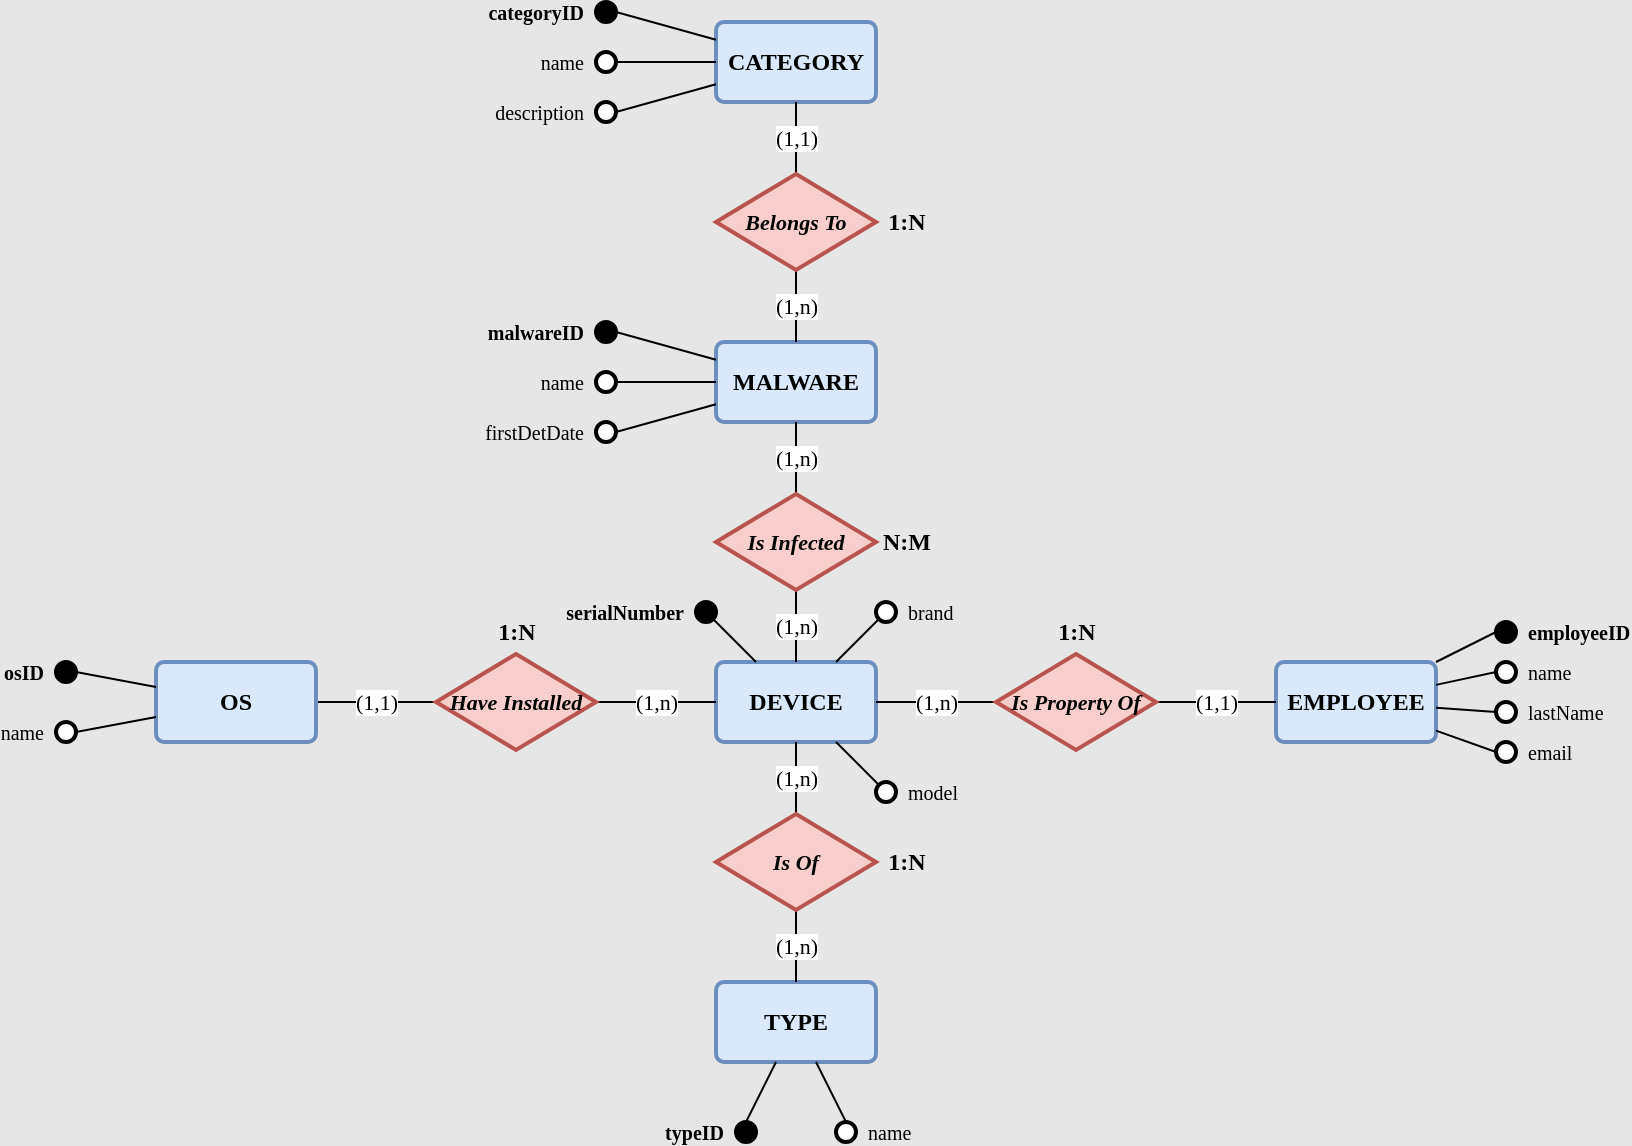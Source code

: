 <mxfile version="18.0.2" type="device"><diagram id="YFCJ9AiHZAUVLd7I-m5I" name="Page-1"><mxGraphModel dx="1185" dy="662" grid="1" gridSize="10" guides="1" tooltips="1" connect="1" arrows="1" fold="1" page="1" pageScale="1" pageWidth="827" pageHeight="1169" background="#E6E6E6" math="0" shadow="0"><root><mxCell id="0"/><mxCell id="1" parent="0"/><mxCell id="5scpK_Rq3BdanRQvBFvP-1" value="DEVICE" style="strokeWidth=2;rounded=1;arcSize=10;html=1;align=center;fontSize=12;shadow=0;glass=0;comic=0;fillColor=#dae8fc;whiteSpace=wrap;fontFamily=Verdana;strokeColor=#6c8ebf;fontStyle=1" parent="1" vertex="1"><mxGeometry x="370" y="410" width="80" height="40" as="geometry"/></mxCell><mxCell id="7591oT1YISGBWCK-CEWB-2" value="MALWARE" style="strokeWidth=2;rounded=1;arcSize=10;html=1;align=center;fontSize=12;shadow=0;glass=0;comic=0;fillColor=#dae8fc;whiteSpace=wrap;fontFamily=Verdana;strokeColor=#6c8ebf;fontStyle=1" vertex="1" parent="1"><mxGeometry x="370" y="250" width="80" height="40" as="geometry"/></mxCell><mxCell id="7591oT1YISGBWCK-CEWB-3" value="TYPE" style="strokeWidth=2;rounded=1;arcSize=10;html=1;align=center;fontSize=12;shadow=0;glass=0;comic=0;fillColor=#dae8fc;whiteSpace=wrap;fontFamily=Verdana;strokeColor=#6c8ebf;fontStyle=1" vertex="1" parent="1"><mxGeometry x="370" y="570" width="80" height="40" as="geometry"/></mxCell><mxCell id="7591oT1YISGBWCK-CEWB-19" value="(1,1)" style="edgeStyle=none;rounded=0;orthogonalLoop=1;jettySize=auto;html=1;exitX=1;exitY=0.5;exitDx=0;exitDy=0;fontFamily=Verdana;endArrow=none;endFill=0;" edge="1" parent="1" source="7591oT1YISGBWCK-CEWB-4" target="7591oT1YISGBWCK-CEWB-11"><mxGeometry relative="1" as="geometry"/></mxCell><mxCell id="7591oT1YISGBWCK-CEWB-4" value="OS" style="strokeWidth=2;rounded=1;arcSize=10;html=1;align=center;fontSize=12;shadow=0;glass=0;comic=0;fillColor=#dae8fc;whiteSpace=wrap;fontFamily=Verdana;strokeColor=#6c8ebf;fontStyle=1" vertex="1" parent="1"><mxGeometry x="90" y="410" width="80" height="40" as="geometry"/></mxCell><mxCell id="7591oT1YISGBWCK-CEWB-6" value="(1,n)" style="rounded=0;orthogonalLoop=1;jettySize=auto;html=1;exitX=0.5;exitY=-0.1;exitDx=0;exitDy=0;exitPerimeter=0;fontFamily=Verdana;endArrow=none;endFill=0;" edge="1" parent="1" source="7591oT1YISGBWCK-CEWB-5" target="7591oT1YISGBWCK-CEWB-2"><mxGeometry relative="1" as="geometry"/></mxCell><mxCell id="7591oT1YISGBWCK-CEWB-7" value="(1,n)" style="edgeStyle=none;rounded=0;orthogonalLoop=1;jettySize=auto;html=1;fontFamily=Verdana;endArrow=none;endFill=0;" edge="1" parent="1" source="7591oT1YISGBWCK-CEWB-5" target="5scpK_Rq3BdanRQvBFvP-1"><mxGeometry relative="1" as="geometry"/></mxCell><mxCell id="7591oT1YISGBWCK-CEWB-5" value="Is Infected" style="shape=stencil(rZRpDsIgEIVPw88aKPEApuo9sI6WFKEBXHp7p6VVu5C4JaTJvMd8Q4eF8MwVogKS0ivha5KmjFL8YlyMYuEqyH0QL8JKsVMQHOetKeEq977LkboAK33j8g2hK5zTDJ7lRmuESKPdwHnxESakxlx6CzC6WIYydYgTumBBqLDICTzYbmKrbr8Gs39xB9RHlR+p7Gsqz1CJdZ5nO5GXR2vOej/NinoHY2HG6O1KNEdhYvT2yVzg+WfLYcMSFm9ND1BSvwAeR7QeAN8HjFbAPl7Bx/VzZRzEth/1SAOx8VKpcN9i2fNuS53sWquGB6AV7g==);whiteSpace=wrap;html=1;strokeWidth=2;fontSize=11;snapToPoint=1;fontFamily=Verdana;fontStyle=3;fillColor=#f8cecc;strokeColor=#b85450;" vertex="1" parent="1"><mxGeometry x="370" y="330" width="80" height="40" as="geometry"/></mxCell><mxCell id="7591oT1YISGBWCK-CEWB-9" value="(1,n)" style="edgeStyle=none;rounded=0;orthogonalLoop=1;jettySize=auto;html=1;exitX=0.5;exitY=-0.1;exitDx=0;exitDy=0;exitPerimeter=0;fontFamily=Verdana;endArrow=none;endFill=0;" edge="1" parent="1" source="7591oT1YISGBWCK-CEWB-8" target="5scpK_Rq3BdanRQvBFvP-1"><mxGeometry relative="1" as="geometry"/></mxCell><mxCell id="7591oT1YISGBWCK-CEWB-10" value="(1,n)" style="edgeStyle=none;rounded=0;orthogonalLoop=1;jettySize=auto;html=1;exitX=0.5;exitY=1.1;exitDx=0;exitDy=0;exitPerimeter=0;fontFamily=Verdana;endArrow=none;endFill=0;" edge="1" parent="1" source="7591oT1YISGBWCK-CEWB-8" target="7591oT1YISGBWCK-CEWB-3"><mxGeometry relative="1" as="geometry"/></mxCell><mxCell id="7591oT1YISGBWCK-CEWB-8" value="Is Of" style="shape=stencil(rZRpDsIgEIVPw88aKPEApuo9sI6WFKEBXHp7p6VVu5C4JaTJvMd8Q4eF8MwVogKS0ivha5KmjFL8YlyMYuEqyH0QL8JKsVMQHOetKeEq977LkboAK33j8g2hK5zTDJ7lRmuESKPdwHnxESakxlx6CzC6WIYydYgTumBBqLDICTzYbmKrbr8Gs39xB9RHlR+p7Gsqz1CJdZ5nO5GXR2vOej/NinoHY2HG6O1KNEdhYvT2yVzg+WfLYcMSFm9ND1BSvwAeR7QeAN8HjFbAPl7Bx/VzZRzEth/1SAOx8VKpcN9i2fNuS53sWquGB6AV7g==);whiteSpace=wrap;html=1;strokeWidth=2;fontSize=11;snapToPoint=1;fontFamily=Verdana;fontStyle=3;fillColor=#f8cecc;strokeColor=#b85450;" vertex="1" parent="1"><mxGeometry x="370" y="490" width="80" height="40" as="geometry"/></mxCell><mxCell id="7591oT1YISGBWCK-CEWB-20" value="(1,n)" style="edgeStyle=none;rounded=0;orthogonalLoop=1;jettySize=auto;html=1;exitX=1;exitY=0.5;exitDx=0;exitDy=0;exitPerimeter=0;fontFamily=Verdana;endArrow=none;endFill=0;" edge="1" parent="1" source="7591oT1YISGBWCK-CEWB-11" target="5scpK_Rq3BdanRQvBFvP-1"><mxGeometry relative="1" as="geometry"/></mxCell><mxCell id="7591oT1YISGBWCK-CEWB-11" value="Have Installed" style="shape=stencil(rZRpDsIgEIVPw88aKPEApuo9sI6WFKEBXHp7p6VVu5C4JaTJvMd8Q4eF8MwVogKS0ivha5KmjFL8YlyMYuEqyH0QL8JKsVMQHOetKeEq977LkboAK33j8g2hK5zTDJ7lRmuESKPdwHnxESakxlx6CzC6WIYydYgTumBBqLDICTzYbmKrbr8Gs39xB9RHlR+p7Gsqz1CJdZ5nO5GXR2vOej/NinoHY2HG6O1KNEdhYvT2yVzg+WfLYcMSFm9ND1BSvwAeR7QeAN8HjFbAPl7Bx/VzZRzEth/1SAOx8VKpcN9i2fNuS53sWquGB6AV7g==);whiteSpace=wrap;html=1;strokeWidth=2;fontSize=11;snapToPoint=1;fontFamily=Verdana;fillColor=#f8cecc;strokeColor=#b85450;fontStyle=3" vertex="1" parent="1"><mxGeometry x="230" y="410" width="80" height="40" as="geometry"/></mxCell><mxCell id="7591oT1YISGBWCK-CEWB-25" style="edgeStyle=none;rounded=0;orthogonalLoop=1;jettySize=auto;html=1;exitX=1;exitY=1;exitDx=0;exitDy=0;fontFamily=Verdana;endArrow=none;endFill=0;" edge="1" parent="1" source="7591oT1YISGBWCK-CEWB-16" target="5scpK_Rq3BdanRQvBFvP-1"><mxGeometry relative="1" as="geometry"/></mxCell><mxCell id="7591oT1YISGBWCK-CEWB-16" value="&lt;div style=&quot;text-align: left ; font-size: 10px&quot;&gt;serialNumber&lt;/div&gt;" style="ellipse;whiteSpace=wrap;html=1;aspect=fixed;align=right;spacingLeft=0;fillColor=#000000;shadow=0;glass=0;comic=1;verticalAlign=middle;horizontal=1;strokeWidth=2;fontSize=10;spacingRight=14;fontFamily=Verdana;fontStyle=1" vertex="1" parent="1"><mxGeometry x="360" y="380" width="10" height="10" as="geometry"/></mxCell><mxCell id="7591oT1YISGBWCK-CEWB-21" value="EMPLOYEE" style="strokeWidth=2;rounded=1;arcSize=10;html=1;align=center;fontSize=12;shadow=0;glass=0;comic=0;fillColor=#dae8fc;whiteSpace=wrap;fontFamily=Verdana;strokeColor=#6c8ebf;fontStyle=1" vertex="1" parent="1"><mxGeometry x="650" y="410" width="80" height="40" as="geometry"/></mxCell><mxCell id="7591oT1YISGBWCK-CEWB-23" value="(1,n)" style="edgeStyle=none;rounded=0;orthogonalLoop=1;jettySize=auto;html=1;exitX=0;exitY=0.5;exitDx=0;exitDy=0;exitPerimeter=0;fontFamily=Verdana;endArrow=none;endFill=0;" edge="1" parent="1" source="7591oT1YISGBWCK-CEWB-22" target="5scpK_Rq3BdanRQvBFvP-1"><mxGeometry relative="1" as="geometry"/></mxCell><mxCell id="7591oT1YISGBWCK-CEWB-24" value="(1,1)" style="edgeStyle=none;rounded=0;orthogonalLoop=1;jettySize=auto;html=1;exitX=1;exitY=0.5;exitDx=0;exitDy=0;exitPerimeter=0;fontFamily=Verdana;endArrow=none;endFill=0;" edge="1" parent="1" source="7591oT1YISGBWCK-CEWB-22" target="7591oT1YISGBWCK-CEWB-21"><mxGeometry relative="1" as="geometry"/></mxCell><mxCell id="7591oT1YISGBWCK-CEWB-22" value="Is Property Of" style="shape=stencil(rZRpDsIgEIVPw88aKPEApuo9sI6WFKEBXHp7p6VVu5C4JaTJvMd8Q4eF8MwVogKS0ivha5KmjFL8YlyMYuEqyH0QL8JKsVMQHOetKeEq977LkboAK33j8g2hK5zTDJ7lRmuESKPdwHnxESakxlx6CzC6WIYydYgTumBBqLDICTzYbmKrbr8Gs39xB9RHlR+p7Gsqz1CJdZ5nO5GXR2vOej/NinoHY2HG6O1KNEdhYvT2yVzg+WfLYcMSFm9ND1BSvwAeR7QeAN8HjFbAPl7Bx/VzZRzEth/1SAOx8VKpcN9i2fNuS53sWquGB6AV7g==);whiteSpace=wrap;html=1;strokeWidth=2;fontSize=11;snapToPoint=1;fontFamily=Verdana;fontStyle=3;fillColor=#f8cecc;strokeColor=#b85450;" vertex="1" parent="1"><mxGeometry x="510" y="410" width="80" height="40" as="geometry"/></mxCell><mxCell id="7591oT1YISGBWCK-CEWB-27" style="edgeStyle=none;rounded=0;orthogonalLoop=1;jettySize=auto;html=1;exitX=0;exitY=1;exitDx=0;exitDy=0;fontFamily=Verdana;endArrow=none;endFill=0;" edge="1" parent="1" source="7591oT1YISGBWCK-CEWB-26" target="5scpK_Rq3BdanRQvBFvP-1"><mxGeometry relative="1" as="geometry"/></mxCell><mxCell id="7591oT1YISGBWCK-CEWB-26" value="&lt;div style=&quot;text-align: left; font-size: 10px;&quot;&gt;&lt;span style=&quot;font-size: 10px;&quot;&gt;brand&lt;/span&gt;&lt;/div&gt;" style="ellipse;whiteSpace=wrap;html=1;aspect=fixed;align=left;spacingLeft=14;shadow=0;glass=0;comic=1;fillColor=#ffffff;verticalAlign=middle;horizontal=1;strokeWidth=2;fontSize=10;fontFamily=Verdana;fontStyle=0" vertex="1" parent="1"><mxGeometry x="450" y="380" width="10" height="10" as="geometry"/></mxCell><mxCell id="7591oT1YISGBWCK-CEWB-29" style="edgeStyle=none;rounded=0;orthogonalLoop=1;jettySize=auto;html=1;exitX=0;exitY=0;exitDx=0;exitDy=0;fontFamily=Verdana;endArrow=none;endFill=0;" edge="1" parent="1" source="7591oT1YISGBWCK-CEWB-28" target="5scpK_Rq3BdanRQvBFvP-1"><mxGeometry relative="1" as="geometry"/></mxCell><mxCell id="7591oT1YISGBWCK-CEWB-28" value="&lt;div style=&quot;text-align: left; font-size: 10px;&quot;&gt;&lt;span style=&quot;font-size: 10px;&quot;&gt;model&lt;/span&gt;&lt;/div&gt;" style="ellipse;whiteSpace=wrap;html=1;aspect=fixed;align=left;spacingLeft=14;shadow=0;glass=0;comic=1;fillColor=#ffffff;verticalAlign=middle;horizontal=1;strokeWidth=2;fontSize=10;fontFamily=Verdana;" vertex="1" parent="1"><mxGeometry x="450" y="470" width="10" height="10" as="geometry"/></mxCell><mxCell id="7591oT1YISGBWCK-CEWB-33" value="CATEGORY" style="strokeWidth=2;rounded=1;arcSize=10;html=1;align=center;fontSize=12;shadow=0;glass=0;comic=0;fillColor=#dae8fc;whiteSpace=wrap;fontFamily=Verdana;strokeColor=#6c8ebf;fontStyle=1" vertex="1" parent="1"><mxGeometry x="370" y="90" width="80" height="40" as="geometry"/></mxCell><mxCell id="7591oT1YISGBWCK-CEWB-35" value="(1,n)" style="edgeStyle=none;rounded=0;orthogonalLoop=1;jettySize=auto;html=1;exitX=0.5;exitY=1.1;exitDx=0;exitDy=0;exitPerimeter=0;fontFamily=Verdana;endArrow=none;endFill=0;" edge="1" parent="1" source="7591oT1YISGBWCK-CEWB-34" target="7591oT1YISGBWCK-CEWB-2"><mxGeometry relative="1" as="geometry"/></mxCell><mxCell id="7591oT1YISGBWCK-CEWB-36" value="(1,1)" style="edgeStyle=none;rounded=0;orthogonalLoop=1;jettySize=auto;html=1;exitX=0.5;exitY=-0.1;exitDx=0;exitDy=0;exitPerimeter=0;fontFamily=Verdana;endArrow=none;endFill=0;" edge="1" parent="1" source="7591oT1YISGBWCK-CEWB-34" target="7591oT1YISGBWCK-CEWB-33"><mxGeometry relative="1" as="geometry"/></mxCell><mxCell id="7591oT1YISGBWCK-CEWB-34" value="Belongs To" style="shape=stencil(rZRpDsIgEIVPw88aKPEApuo9sI6WFKEBXHp7p6VVu5C4JaTJvMd8Q4eF8MwVogKS0ivha5KmjFL8YlyMYuEqyH0QL8JKsVMQHOetKeEq977LkboAK33j8g2hK5zTDJ7lRmuESKPdwHnxESakxlx6CzC6WIYydYgTumBBqLDICTzYbmKrbr8Gs39xB9RHlR+p7Gsqz1CJdZ5nO5GXR2vOej/NinoHY2HG6O1KNEdhYvT2yVzg+WfLYcMSFm9ND1BSvwAeR7QeAN8HjFbAPl7Bx/VzZRzEth/1SAOx8VKpcN9i2fNuS53sWquGB6AV7g==);whiteSpace=wrap;html=1;strokeWidth=2;fontSize=11;snapToPoint=1;fontFamily=Verdana;fontStyle=3;fillColor=#f8cecc;strokeColor=#b85450;" vertex="1" parent="1"><mxGeometry x="370" y="170" width="80" height="40" as="geometry"/></mxCell><mxCell id="7591oT1YISGBWCK-CEWB-75" style="edgeStyle=none;rounded=0;orthogonalLoop=1;jettySize=auto;html=1;exitX=0.5;exitY=0;exitDx=0;exitDy=0;fontFamily=Verdana;endArrow=none;endFill=0;" edge="1" parent="1" source="7591oT1YISGBWCK-CEWB-37" target="7591oT1YISGBWCK-CEWB-3"><mxGeometry relative="1" as="geometry"/></mxCell><mxCell id="7591oT1YISGBWCK-CEWB-37" value="&lt;div style=&quot;text-align: left ; font-size: 10px&quot;&gt;typeID&lt;/div&gt;" style="ellipse;whiteSpace=wrap;html=1;aspect=fixed;align=right;spacingLeft=0;fillColor=#000000;shadow=0;glass=0;comic=1;verticalAlign=middle;horizontal=1;strokeWidth=2;fontSize=10;spacingRight=14;fontFamily=Verdana;fontStyle=1" vertex="1" parent="1"><mxGeometry x="380" y="640" width="10" height="10" as="geometry"/></mxCell><mxCell id="7591oT1YISGBWCK-CEWB-43" style="edgeStyle=none;rounded=0;orthogonalLoop=1;jettySize=auto;html=1;exitX=0.5;exitY=0;exitDx=0;exitDy=0;fontFamily=Verdana;endArrow=none;endFill=0;" edge="1" parent="1" source="7591oT1YISGBWCK-CEWB-40" target="7591oT1YISGBWCK-CEWB-3"><mxGeometry relative="1" as="geometry"/></mxCell><mxCell id="7591oT1YISGBWCK-CEWB-40" value="&lt;div style=&quot;text-align: left; font-size: 10px;&quot;&gt;name&lt;/div&gt;" style="ellipse;whiteSpace=wrap;html=1;aspect=fixed;align=left;spacingLeft=14;shadow=0;glass=0;comic=1;fillColor=#ffffff;verticalAlign=middle;horizontal=1;strokeWidth=2;fontSize=10;fontFamily=Verdana;" vertex="1" parent="1"><mxGeometry x="430" y="640" width="10" height="10" as="geometry"/></mxCell><mxCell id="7591oT1YISGBWCK-CEWB-48" style="edgeStyle=none;rounded=0;orthogonalLoop=1;jettySize=auto;html=1;exitX=1;exitY=0.5;exitDx=0;exitDy=0;fontFamily=Verdana;endArrow=none;endFill=0;" edge="1" parent="1" source="7591oT1YISGBWCK-CEWB-46" target="7591oT1YISGBWCK-CEWB-4"><mxGeometry relative="1" as="geometry"/></mxCell><mxCell id="7591oT1YISGBWCK-CEWB-46" value="&lt;div style=&quot;text-align: left ; font-size: 10px&quot;&gt;osID&lt;/div&gt;" style="ellipse;whiteSpace=wrap;html=1;aspect=fixed;align=right;spacingLeft=0;fillColor=#000000;shadow=0;glass=0;comic=1;verticalAlign=middle;horizontal=1;strokeWidth=2;fontSize=10;spacingRight=14;fontFamily=Verdana;fontStyle=1" vertex="1" parent="1"><mxGeometry x="40" y="410" width="10" height="10" as="geometry"/></mxCell><mxCell id="7591oT1YISGBWCK-CEWB-65" style="edgeStyle=none;rounded=0;orthogonalLoop=1;jettySize=auto;html=1;exitX=1;exitY=0.5;exitDx=0;exitDy=0;fontFamily=Verdana;endArrow=none;endFill=0;" edge="1" parent="1" source="7591oT1YISGBWCK-CEWB-49" target="7591oT1YISGBWCK-CEWB-4"><mxGeometry relative="1" as="geometry"/></mxCell><mxCell id="7591oT1YISGBWCK-CEWB-49" value="&lt;div style=&quot;text-align: left; font-size: 10px;&quot;&gt;&lt;span style=&quot;font-size: 10px;&quot;&gt;name&lt;/span&gt;&lt;/div&gt;" style="ellipse;whiteSpace=wrap;html=1;aspect=fixed;align=right;spacingLeft=0;shadow=0;glass=0;comic=1;fillColor=#ffffff;verticalAlign=middle;horizontal=1;strokeWidth=2;fontSize=10;spacingRight=14;fontFamily=Verdana;" vertex="1" parent="1"><mxGeometry x="40" y="440" width="10" height="10" as="geometry"/></mxCell><mxCell id="7591oT1YISGBWCK-CEWB-52" style="edgeStyle=none;rounded=0;orthogonalLoop=1;jettySize=auto;html=1;exitX=1;exitY=0.5;exitDx=0;exitDy=0;fontFamily=Verdana;endArrow=none;endFill=0;" edge="1" parent="1" source="7591oT1YISGBWCK-CEWB-51" target="7591oT1YISGBWCK-CEWB-2"><mxGeometry relative="1" as="geometry"/></mxCell><mxCell id="7591oT1YISGBWCK-CEWB-51" value="&lt;div style=&quot;text-align: left ; font-size: 10px&quot;&gt;malwareID&lt;/div&gt;" style="ellipse;whiteSpace=wrap;html=1;aspect=fixed;align=right;spacingLeft=0;fillColor=#000000;shadow=0;glass=0;comic=1;verticalAlign=middle;horizontal=1;strokeWidth=2;fontSize=10;spacingRight=14;fontFamily=Verdana;fontStyle=1" vertex="1" parent="1"><mxGeometry x="310" y="240" width="10" height="10" as="geometry"/></mxCell><mxCell id="7591oT1YISGBWCK-CEWB-54" style="edgeStyle=none;rounded=0;orthogonalLoop=1;jettySize=auto;html=1;exitX=1;exitY=0.5;exitDx=0;exitDy=0;fontFamily=Verdana;endArrow=none;endFill=0;" edge="1" parent="1" source="7591oT1YISGBWCK-CEWB-53" target="7591oT1YISGBWCK-CEWB-2"><mxGeometry relative="1" as="geometry"/></mxCell><mxCell id="7591oT1YISGBWCK-CEWB-53" value="&lt;div style=&quot;text-align: left; font-size: 10px;&quot;&gt;&lt;span style=&quot;font-size: 10px;&quot;&gt;name&lt;/span&gt;&lt;/div&gt;" style="ellipse;whiteSpace=wrap;html=1;aspect=fixed;align=right;spacingLeft=0;shadow=0;glass=0;comic=1;fillColor=#ffffff;verticalAlign=middle;horizontal=1;strokeWidth=2;fontSize=10;spacingRight=14;fontFamily=Verdana;" vertex="1" parent="1"><mxGeometry x="310" y="265" width="10" height="10" as="geometry"/></mxCell><mxCell id="7591oT1YISGBWCK-CEWB-56" style="edgeStyle=none;rounded=0;orthogonalLoop=1;jettySize=auto;html=1;exitX=1;exitY=0.5;exitDx=0;exitDy=0;fontFamily=Verdana;endArrow=none;endFill=0;" edge="1" parent="1" source="7591oT1YISGBWCK-CEWB-55" target="7591oT1YISGBWCK-CEWB-2"><mxGeometry relative="1" as="geometry"/></mxCell><mxCell id="7591oT1YISGBWCK-CEWB-55" value="&lt;div style=&quot;text-align: left; font-size: 10px;&quot;&gt;&lt;span style=&quot;font-size: 10px;&quot;&gt;firstDetDate&lt;/span&gt;&lt;/div&gt;" style="ellipse;whiteSpace=wrap;html=1;aspect=fixed;align=right;spacingLeft=0;shadow=0;glass=0;comic=1;fillColor=#ffffff;verticalAlign=middle;horizontal=1;strokeWidth=2;fontSize=10;spacingRight=14;fontFamily=Verdana;" vertex="1" parent="1"><mxGeometry x="310" y="290" width="10" height="10" as="geometry"/></mxCell><mxCell id="7591oT1YISGBWCK-CEWB-58" style="edgeStyle=none;rounded=0;orthogonalLoop=1;jettySize=auto;html=1;exitX=1;exitY=0.5;exitDx=0;exitDy=0;fontFamily=Verdana;endArrow=none;endFill=0;" edge="1" parent="1" source="7591oT1YISGBWCK-CEWB-57" target="7591oT1YISGBWCK-CEWB-33"><mxGeometry relative="1" as="geometry"/></mxCell><mxCell id="7591oT1YISGBWCK-CEWB-57" value="&lt;div style=&quot;text-align: left ; font-size: 10px&quot;&gt;categoryID&lt;/div&gt;" style="ellipse;whiteSpace=wrap;html=1;aspect=fixed;align=right;spacingLeft=0;fillColor=#000000;shadow=0;glass=0;comic=1;verticalAlign=middle;horizontal=1;strokeWidth=2;fontSize=10;spacingRight=14;fontFamily=Verdana;fontStyle=1" vertex="1" parent="1"><mxGeometry x="310" y="80" width="10" height="10" as="geometry"/></mxCell><mxCell id="7591oT1YISGBWCK-CEWB-60" style="edgeStyle=none;rounded=0;orthogonalLoop=1;jettySize=auto;html=1;exitX=1;exitY=0.5;exitDx=0;exitDy=0;fontFamily=Verdana;endArrow=none;endFill=0;" edge="1" parent="1" source="7591oT1YISGBWCK-CEWB-59" target="7591oT1YISGBWCK-CEWB-33"><mxGeometry relative="1" as="geometry"/></mxCell><mxCell id="7591oT1YISGBWCK-CEWB-59" value="&lt;div style=&quot;text-align: left; font-size: 10px;&quot;&gt;&lt;span style=&quot;font-size: 10px;&quot;&gt;name&lt;/span&gt;&lt;/div&gt;" style="ellipse;whiteSpace=wrap;html=1;aspect=fixed;align=right;spacingLeft=0;shadow=0;glass=0;comic=1;fillColor=#ffffff;verticalAlign=middle;horizontal=1;strokeWidth=2;fontSize=10;spacingRight=14;fontFamily=Verdana;" vertex="1" parent="1"><mxGeometry x="310" y="105" width="10" height="10" as="geometry"/></mxCell><mxCell id="7591oT1YISGBWCK-CEWB-63" style="edgeStyle=none;rounded=0;orthogonalLoop=1;jettySize=auto;html=1;exitX=1;exitY=0.5;exitDx=0;exitDy=0;fontFamily=Verdana;endArrow=none;endFill=0;" edge="1" parent="1" source="7591oT1YISGBWCK-CEWB-61" target="7591oT1YISGBWCK-CEWB-33"><mxGeometry relative="1" as="geometry"/></mxCell><mxCell id="7591oT1YISGBWCK-CEWB-61" value="&lt;div style=&quot;text-align: left; font-size: 10px;&quot;&gt;description&lt;/div&gt;" style="ellipse;whiteSpace=wrap;html=1;aspect=fixed;align=right;spacingLeft=0;shadow=0;glass=0;comic=1;fillColor=#ffffff;verticalAlign=middle;horizontal=1;strokeWidth=2;fontSize=10;spacingRight=14;fontFamily=Verdana;" vertex="1" parent="1"><mxGeometry x="310" y="130" width="10" height="10" as="geometry"/></mxCell><mxCell id="7591oT1YISGBWCK-CEWB-71" style="edgeStyle=none;rounded=0;orthogonalLoop=1;jettySize=auto;html=1;exitX=0;exitY=0.5;exitDx=0;exitDy=0;fontFamily=Verdana;endArrow=none;endFill=0;" edge="1" parent="1" source="7591oT1YISGBWCK-CEWB-67" target="7591oT1YISGBWCK-CEWB-21"><mxGeometry relative="1" as="geometry"/></mxCell><mxCell id="7591oT1YISGBWCK-CEWB-67" value="&lt;div style=&quot;text-align: left ; font-size: 10px&quot;&gt;&lt;span style=&quot;font-size: 10px&quot;&gt;&lt;b&gt;employeeID&lt;/b&gt;&lt;/span&gt;&lt;/div&gt;" style="ellipse;whiteSpace=wrap;html=1;aspect=fixed;align=left;spacingLeft=14;fillColor=#000000;shadow=0;glass=0;comic=1;verticalAlign=middle;horizontal=1;strokeWidth=2;fontSize=10;fontFamily=Verdana;" vertex="1" parent="1"><mxGeometry x="760" y="390" width="10" height="10" as="geometry"/></mxCell><mxCell id="7591oT1YISGBWCK-CEWB-72" style="edgeStyle=none;rounded=0;orthogonalLoop=1;jettySize=auto;html=1;exitX=0;exitY=0.5;exitDx=0;exitDy=0;fontFamily=Verdana;endArrow=none;endFill=0;" edge="1" parent="1" source="7591oT1YISGBWCK-CEWB-68" target="7591oT1YISGBWCK-CEWB-21"><mxGeometry relative="1" as="geometry"/></mxCell><mxCell id="7591oT1YISGBWCK-CEWB-68" value="&lt;div style=&quot;text-align: left; font-size: 10px;&quot;&gt;name&lt;/div&gt;" style="ellipse;whiteSpace=wrap;html=1;aspect=fixed;align=left;spacingLeft=14;shadow=0;glass=0;comic=1;fillColor=#ffffff;verticalAlign=middle;horizontal=1;strokeWidth=2;fontSize=10;fontFamily=Verdana;" vertex="1" parent="1"><mxGeometry x="760" y="410" width="10" height="10" as="geometry"/></mxCell><mxCell id="7591oT1YISGBWCK-CEWB-73" style="edgeStyle=none;rounded=0;orthogonalLoop=1;jettySize=auto;html=1;exitX=0;exitY=0.5;exitDx=0;exitDy=0;fontFamily=Verdana;endArrow=none;endFill=0;" edge="1" parent="1" source="7591oT1YISGBWCK-CEWB-69" target="7591oT1YISGBWCK-CEWB-21"><mxGeometry relative="1" as="geometry"/></mxCell><mxCell id="7591oT1YISGBWCK-CEWB-69" value="&lt;div style=&quot;text-align: left; font-size: 10px;&quot;&gt;lastName&lt;/div&gt;" style="ellipse;whiteSpace=wrap;html=1;aspect=fixed;align=left;spacingLeft=14;shadow=0;glass=0;comic=1;fillColor=#ffffff;verticalAlign=middle;horizontal=1;strokeWidth=2;fontSize=10;fontFamily=Verdana;" vertex="1" parent="1"><mxGeometry x="760" y="430" width="10" height="10" as="geometry"/></mxCell><mxCell id="7591oT1YISGBWCK-CEWB-74" style="edgeStyle=none;rounded=0;orthogonalLoop=1;jettySize=auto;html=1;exitX=0;exitY=0.5;exitDx=0;exitDy=0;fontFamily=Verdana;endArrow=none;endFill=0;" edge="1" parent="1" source="7591oT1YISGBWCK-CEWB-70" target="7591oT1YISGBWCK-CEWB-21"><mxGeometry relative="1" as="geometry"/></mxCell><mxCell id="7591oT1YISGBWCK-CEWB-70" value="&lt;div style=&quot;text-align: left; font-size: 10px;&quot;&gt;email&lt;/div&gt;" style="ellipse;whiteSpace=wrap;html=1;aspect=fixed;align=left;spacingLeft=14;shadow=0;glass=0;comic=1;fillColor=#ffffff;verticalAlign=middle;horizontal=1;strokeWidth=2;fontSize=10;fontFamily=Verdana;" vertex="1" parent="1"><mxGeometry x="760" y="450" width="10" height="10" as="geometry"/></mxCell><mxCell id="7591oT1YISGBWCK-CEWB-76" value="1:N" style="text;html=1;align=center;verticalAlign=middle;resizable=0;points=[];autosize=1;strokeColor=none;fillColor=none;fontFamily=Verdana;fontStyle=1" vertex="1" parent="1"><mxGeometry x="250" y="385" width="40" height="20" as="geometry"/></mxCell><mxCell id="7591oT1YISGBWCK-CEWB-77" value="1:N" style="text;html=1;align=center;verticalAlign=middle;resizable=0;points=[];autosize=1;strokeColor=none;fillColor=none;fontFamily=Verdana;fontStyle=1" vertex="1" parent="1"><mxGeometry x="445" y="500" width="40" height="20" as="geometry"/></mxCell><mxCell id="7591oT1YISGBWCK-CEWB-78" value="&lt;b&gt;1:N&lt;/b&gt;" style="text;html=1;align=center;verticalAlign=middle;resizable=0;points=[];autosize=1;strokeColor=none;fillColor=none;fontFamily=Verdana;" vertex="1" parent="1"><mxGeometry x="530" y="385" width="40" height="20" as="geometry"/></mxCell><mxCell id="7591oT1YISGBWCK-CEWB-79" value="&lt;b&gt;N:M&lt;/b&gt;" style="text;html=1;align=center;verticalAlign=middle;resizable=0;points=[];autosize=1;strokeColor=none;fillColor=none;fontFamily=Verdana;" vertex="1" parent="1"><mxGeometry x="445" y="340" width="40" height="20" as="geometry"/></mxCell><mxCell id="7591oT1YISGBWCK-CEWB-80" value="&lt;b&gt;1:N&lt;/b&gt;" style="text;html=1;align=center;verticalAlign=middle;resizable=0;points=[];autosize=1;strokeColor=none;fillColor=none;fontFamily=Verdana;" vertex="1" parent="1"><mxGeometry x="445" y="180" width="40" height="20" as="geometry"/></mxCell></root></mxGraphModel></diagram></mxfile>